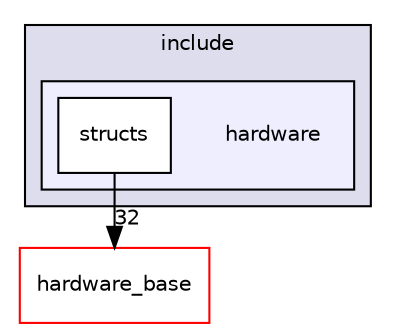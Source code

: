 digraph "hardware_structs/include/hardware" {
  compound=true
  node [ fontsize="10", fontname="Helvetica"];
  edge [ labelfontsize="10", labelfontname="Helvetica"];
  subgraph clusterdir_f1d3ed64a95a2c25a7eba37ee17c637a {
    graph [ bgcolor="#ddddee", pencolor="black", label="include" fontname="Helvetica", fontsize="10", URL="dir_f1d3ed64a95a2c25a7eba37ee17c637a.html"]
  subgraph clusterdir_743a91b1378b9beef9c08fe2eb385263 {
    graph [ bgcolor="#eeeeff", pencolor="black", label="" URL="dir_743a91b1378b9beef9c08fe2eb385263.html"];
    dir_743a91b1378b9beef9c08fe2eb385263 [shape=plaintext label="hardware"];
    dir_cd5293f86fedcf0df6f7a00f329833cc [shape=box label="structs" color="black" fillcolor="white" style="filled" URL="dir_cd5293f86fedcf0df6f7a00f329833cc.html"];
  }
  }
  dir_c6c7f251ebac20a0f78c139a1ca1c75c [shape=box label="hardware_base" fillcolor="white" style="filled" color="red" URL="dir_c6c7f251ebac20a0f78c139a1ca1c75c.html"];
  dir_cd5293f86fedcf0df6f7a00f329833cc->dir_c6c7f251ebac20a0f78c139a1ca1c75c [headlabel="32", labeldistance=1.5 headhref="dir_000053_000059.html"];
}
